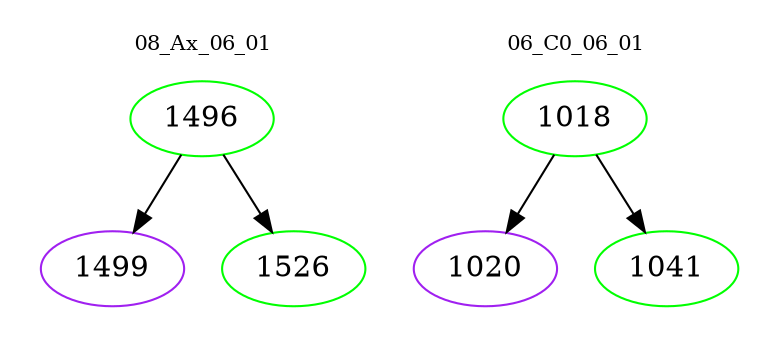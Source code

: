 digraph{
subgraph cluster_0 {
color = white
label = "08_Ax_06_01";
fontsize=10;
T0_1496 [label="1496", color="green"]
T0_1496 -> T0_1499 [color="black"]
T0_1499 [label="1499", color="purple"]
T0_1496 -> T0_1526 [color="black"]
T0_1526 [label="1526", color="green"]
}
subgraph cluster_1 {
color = white
label = "06_C0_06_01";
fontsize=10;
T1_1018 [label="1018", color="green"]
T1_1018 -> T1_1020 [color="black"]
T1_1020 [label="1020", color="purple"]
T1_1018 -> T1_1041 [color="black"]
T1_1041 [label="1041", color="green"]
}
}
